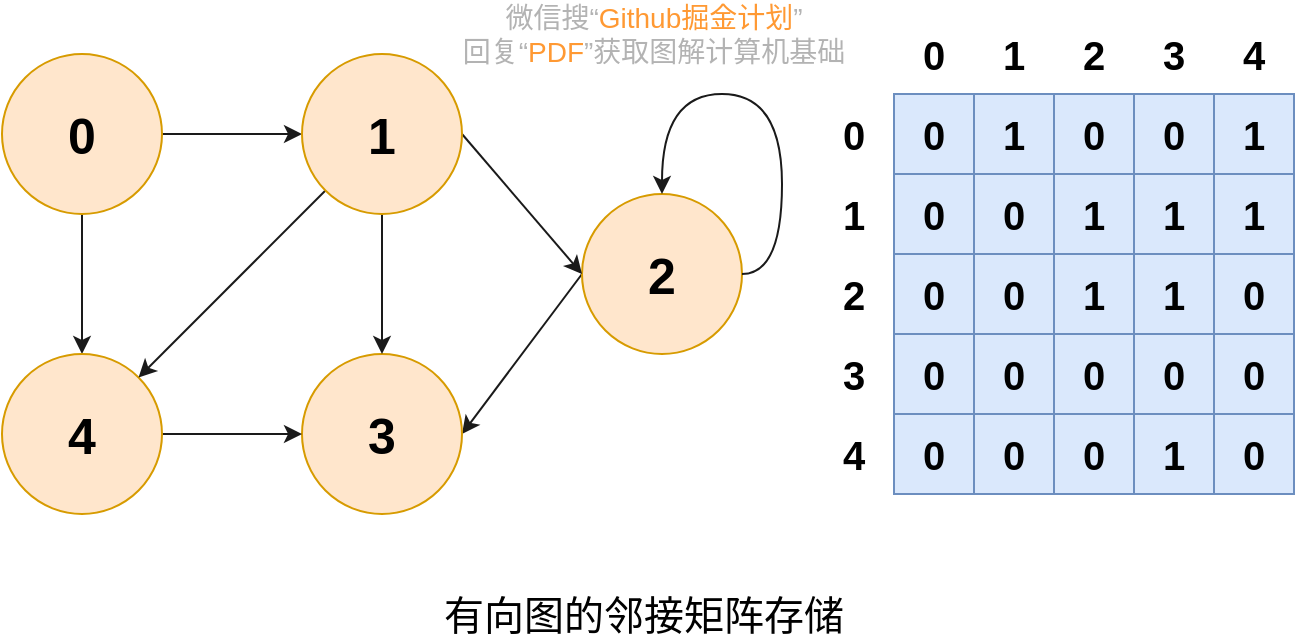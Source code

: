 <mxfile version="13.4.5" type="device"><diagram id="FzY8Ofb7lh1C4Hv9kcNF" name="Page-1"><mxGraphModel dx="1106" dy="900" grid="1" gridSize="10" guides="1" tooltips="1" connect="1" arrows="1" fold="1" page="1" pageScale="1" pageWidth="827" pageHeight="1169" math="0" shadow="0"><root><mxCell id="0"/><mxCell id="1" parent="0"/><mxCell id="yFE8g8E6p6IiuBFl-lIR-1" style="edgeStyle=orthogonalEdgeStyle;rounded=0;orthogonalLoop=1;jettySize=auto;html=1;exitX=1;exitY=0.5;exitDx=0;exitDy=0;entryX=0;entryY=0.5;entryDx=0;entryDy=0;fontSize=20;fillColor=#ffe6cc;strokeColor=#1A1A1A;" edge="1" parent="1" source="yFE8g8E6p6IiuBFl-lIR-3" target="yFE8g8E6p6IiuBFl-lIR-12"><mxGeometry relative="1" as="geometry"/></mxCell><mxCell id="yFE8g8E6p6IiuBFl-lIR-2" style="edgeStyle=orthogonalEdgeStyle;rounded=0;orthogonalLoop=1;jettySize=auto;html=1;exitX=0.5;exitY=1;exitDx=0;exitDy=0;fontSize=20;fillColor=#ffe6cc;strokeColor=#1A1A1A;" edge="1" parent="1" source="yFE8g8E6p6IiuBFl-lIR-3" target="yFE8g8E6p6IiuBFl-lIR-8"><mxGeometry relative="1" as="geometry"/></mxCell><mxCell id="yFE8g8E6p6IiuBFl-lIR-3" value="&lt;b style=&quot;font-size: 25px&quot;&gt;0&lt;/b&gt;" style="ellipse;whiteSpace=wrap;html=1;aspect=fixed;fillColor=#ffe6cc;strokeColor=#d79b00;" vertex="1" parent="1"><mxGeometry x="350" y="810" width="80" height="80" as="geometry"/></mxCell><mxCell id="yFE8g8E6p6IiuBFl-lIR-4" style="edgeStyle=none;rounded=0;orthogonalLoop=1;jettySize=auto;html=1;exitX=0;exitY=0.5;exitDx=0;exitDy=0;entryX=1;entryY=0.5;entryDx=0;entryDy=0;fontSize=20;fillColor=#ffe6cc;strokeColor=#1A1A1A;" edge="1" parent="1" source="yFE8g8E6p6IiuBFl-lIR-5" target="yFE8g8E6p6IiuBFl-lIR-6"><mxGeometry relative="1" as="geometry"/></mxCell><mxCell id="yFE8g8E6p6IiuBFl-lIR-5" value="&lt;b style=&quot;font-size: 25px&quot;&gt;2&lt;/b&gt;" style="ellipse;whiteSpace=wrap;html=1;aspect=fixed;fillColor=#ffe6cc;strokeColor=#d79b00;" vertex="1" parent="1"><mxGeometry x="640" y="880" width="80" height="80" as="geometry"/></mxCell><mxCell id="yFE8g8E6p6IiuBFl-lIR-6" value="&lt;b style=&quot;font-size: 25px&quot;&gt;3&lt;/b&gt;" style="ellipse;whiteSpace=wrap;html=1;aspect=fixed;fillColor=#ffe6cc;strokeColor=#d79b00;" vertex="1" parent="1"><mxGeometry x="500" y="960" width="80" height="80" as="geometry"/></mxCell><mxCell id="yFE8g8E6p6IiuBFl-lIR-7" style="edgeStyle=none;rounded=0;orthogonalLoop=1;jettySize=auto;html=1;exitX=1;exitY=0.5;exitDx=0;exitDy=0;entryX=0;entryY=0.5;entryDx=0;entryDy=0;fontSize=20;fillColor=#ffe6cc;strokeColor=#1A1A1A;" edge="1" parent="1" source="yFE8g8E6p6IiuBFl-lIR-8" target="yFE8g8E6p6IiuBFl-lIR-6"><mxGeometry relative="1" as="geometry"/></mxCell><mxCell id="yFE8g8E6p6IiuBFl-lIR-8" value="&lt;b style=&quot;font-size: 25px&quot;&gt;4&lt;/b&gt;" style="ellipse;whiteSpace=wrap;html=1;aspect=fixed;fillColor=#ffe6cc;strokeColor=#d79b00;" vertex="1" parent="1"><mxGeometry x="350" y="960" width="80" height="80" as="geometry"/></mxCell><mxCell id="yFE8g8E6p6IiuBFl-lIR-9" style="rounded=0;orthogonalLoop=1;jettySize=auto;html=1;exitX=0;exitY=1;exitDx=0;exitDy=0;entryX=1;entryY=0;entryDx=0;entryDy=0;fontSize=20;fillColor=#ffe6cc;strokeColor=#1A1A1A;" edge="1" parent="1" source="yFE8g8E6p6IiuBFl-lIR-12" target="yFE8g8E6p6IiuBFl-lIR-8"><mxGeometry relative="1" as="geometry"/></mxCell><mxCell id="yFE8g8E6p6IiuBFl-lIR-10" style="edgeStyle=none;rounded=0;orthogonalLoop=1;jettySize=auto;html=1;exitX=0.5;exitY=1;exitDx=0;exitDy=0;fontSize=20;fillColor=#ffe6cc;strokeColor=#1A1A1A;" edge="1" parent="1" source="yFE8g8E6p6IiuBFl-lIR-12" target="yFE8g8E6p6IiuBFl-lIR-6"><mxGeometry relative="1" as="geometry"/></mxCell><mxCell id="yFE8g8E6p6IiuBFl-lIR-11" style="edgeStyle=none;rounded=0;orthogonalLoop=1;jettySize=auto;html=1;exitX=1;exitY=0.5;exitDx=0;exitDy=0;fontSize=20;entryX=0;entryY=0.5;entryDx=0;entryDy=0;fillColor=#ffe6cc;strokeColor=#1A1A1A;" edge="1" parent="1" source="yFE8g8E6p6IiuBFl-lIR-12" target="yFE8g8E6p6IiuBFl-lIR-5"><mxGeometry relative="1" as="geometry"><mxPoint x="596" y="950" as="targetPoint"/></mxGeometry></mxCell><mxCell id="yFE8g8E6p6IiuBFl-lIR-12" value="&lt;b style=&quot;font-size: 25px&quot;&gt;1&lt;/b&gt;" style="ellipse;whiteSpace=wrap;html=1;aspect=fixed;fillColor=#ffe6cc;strokeColor=#d79b00;" vertex="1" parent="1"><mxGeometry x="500" y="810" width="80" height="80" as="geometry"/></mxCell><mxCell id="yFE8g8E6p6IiuBFl-lIR-13" value="&lt;div&gt;&lt;span style=&quot;font-size: 20px&quot;&gt;&lt;b&gt;0&lt;/b&gt;&lt;/span&gt;&lt;/div&gt;" style="text;html=1;strokeColor=none;fillColor=none;align=center;verticalAlign=middle;whiteSpace=wrap;rounded=0;" vertex="1" parent="1"><mxGeometry x="796" y="800" width="40" height="20" as="geometry"/></mxCell><mxCell id="yFE8g8E6p6IiuBFl-lIR-14" value="&lt;div&gt;&lt;span style=&quot;font-size: 20px&quot;&gt;&lt;b&gt;1&lt;/b&gt;&lt;/span&gt;&lt;/div&gt;" style="text;html=1;strokeColor=none;fillColor=none;align=center;verticalAlign=middle;whiteSpace=wrap;rounded=0;" vertex="1" parent="1"><mxGeometry x="836" y="800" width="40" height="20" as="geometry"/></mxCell><mxCell id="yFE8g8E6p6IiuBFl-lIR-15" value="&lt;div&gt;&lt;span style=&quot;font-size: 20px&quot;&gt;&lt;b&gt;2&lt;/b&gt;&lt;/span&gt;&lt;/div&gt;" style="text;html=1;strokeColor=none;fillColor=none;align=center;verticalAlign=middle;whiteSpace=wrap;rounded=0;" vertex="1" parent="1"><mxGeometry x="876" y="800" width="40" height="20" as="geometry"/></mxCell><mxCell id="yFE8g8E6p6IiuBFl-lIR-16" value="&lt;div&gt;&lt;span style=&quot;font-size: 20px&quot;&gt;&lt;b&gt;3&lt;/b&gt;&lt;/span&gt;&lt;/div&gt;" style="text;html=1;strokeColor=none;fillColor=none;align=center;verticalAlign=middle;whiteSpace=wrap;rounded=0;" vertex="1" parent="1"><mxGeometry x="916" y="800" width="40" height="20" as="geometry"/></mxCell><mxCell id="yFE8g8E6p6IiuBFl-lIR-17" value="&lt;div&gt;&lt;span style=&quot;font-size: 20px&quot;&gt;&lt;b&gt;4&lt;/b&gt;&lt;/span&gt;&lt;/div&gt;" style="text;html=1;strokeColor=none;fillColor=none;align=center;verticalAlign=middle;whiteSpace=wrap;rounded=0;" vertex="1" parent="1"><mxGeometry x="956" y="800" width="40" height="20" as="geometry"/></mxCell><mxCell id="yFE8g8E6p6IiuBFl-lIR-18" value="&lt;div&gt;&lt;span style=&quot;font-size: 20px&quot;&gt;&lt;b&gt;4&lt;/b&gt;&lt;/span&gt;&lt;/div&gt;" style="text;html=1;strokeColor=none;fillColor=none;align=center;verticalAlign=middle;whiteSpace=wrap;rounded=0;" vertex="1" parent="1"><mxGeometry x="756" y="1000" width="40" height="20" as="geometry"/></mxCell><mxCell id="yFE8g8E6p6IiuBFl-lIR-19" value="&lt;div&gt;&lt;span style=&quot;font-size: 20px&quot;&gt;&lt;b&gt;3&lt;/b&gt;&lt;/span&gt;&lt;/div&gt;" style="text;html=1;strokeColor=none;fillColor=none;align=center;verticalAlign=middle;whiteSpace=wrap;rounded=0;" vertex="1" parent="1"><mxGeometry x="756" y="960" width="40" height="20" as="geometry"/></mxCell><mxCell id="yFE8g8E6p6IiuBFl-lIR-20" value="&lt;div&gt;&lt;span style=&quot;font-size: 20px&quot;&gt;&lt;b&gt;2&lt;/b&gt;&lt;/span&gt;&lt;/div&gt;" style="text;html=1;strokeColor=none;fillColor=none;align=center;verticalAlign=middle;whiteSpace=wrap;rounded=0;" vertex="1" parent="1"><mxGeometry x="756" y="920" width="40" height="20" as="geometry"/></mxCell><mxCell id="yFE8g8E6p6IiuBFl-lIR-21" value="&lt;div&gt;&lt;span style=&quot;font-size: 20px&quot;&gt;&lt;b&gt;1&lt;/b&gt;&lt;/span&gt;&lt;/div&gt;" style="text;html=1;strokeColor=none;fillColor=none;align=center;verticalAlign=middle;whiteSpace=wrap;rounded=0;" vertex="1" parent="1"><mxGeometry x="756" y="880" width="40" height="20" as="geometry"/></mxCell><mxCell id="yFE8g8E6p6IiuBFl-lIR-22" value="&lt;div&gt;&lt;span style=&quot;font-size: 20px&quot;&gt;&lt;b&gt;0&lt;/b&gt;&lt;/span&gt;&lt;/div&gt;" style="text;html=1;strokeColor=none;fillColor=none;align=center;verticalAlign=middle;whiteSpace=wrap;rounded=0;" vertex="1" parent="1"><mxGeometry x="756" y="840" width="40" height="20" as="geometry"/></mxCell><mxCell id="yFE8g8E6p6IiuBFl-lIR-23" value="有向图的邻接矩阵存储" style="text;html=1;strokeColor=none;fillColor=none;align=center;verticalAlign=middle;whiteSpace=wrap;rounded=0;fontSize=20;" vertex="1" parent="1"><mxGeometry x="556" y="1080" width="230" height="20" as="geometry"/></mxCell><mxCell id="yFE8g8E6p6IiuBFl-lIR-24" style="edgeStyle=orthogonalEdgeStyle;rounded=0;orthogonalLoop=1;jettySize=auto;html=1;exitX=1;exitY=0.5;exitDx=0;exitDy=0;entryX=0.5;entryY=0;entryDx=0;entryDy=0;fontSize=20;curved=1;fillColor=#ffe6cc;strokeColor=#1A1A1A;" edge="1" parent="1" source="yFE8g8E6p6IiuBFl-lIR-5" target="yFE8g8E6p6IiuBFl-lIR-5"><mxGeometry relative="1" as="geometry"><Array as="points"><mxPoint x="740" y="920"/><mxPoint x="740" y="830"/><mxPoint x="680" y="830"/></Array></mxGeometry></mxCell><mxCell id="yFE8g8E6p6IiuBFl-lIR-25" value="" style="shape=table;html=1;whiteSpace=wrap;startSize=0;container=1;collapsible=0;childLayout=tableLayout;fontSize=20;fontStyle=1;fillColor=#dae8fc;strokeColor=#6c8ebf;" vertex="1" parent="1"><mxGeometry x="796" y="830" width="200" height="200" as="geometry"/></mxCell><mxCell id="yFE8g8E6p6IiuBFl-lIR-26" value="" style="shape=partialRectangle;html=1;whiteSpace=wrap;collapsible=0;dropTarget=0;pointerEvents=0;fillColor=none;top=0;left=0;bottom=0;right=0;points=[[0,0.5],[1,0.5]];portConstraint=eastwest;fontSize=20;fontStyle=1" vertex="1" parent="yFE8g8E6p6IiuBFl-lIR-25"><mxGeometry width="200" height="40" as="geometry"/></mxCell><mxCell id="yFE8g8E6p6IiuBFl-lIR-27" value="0" style="shape=partialRectangle;html=1;whiteSpace=wrap;connectable=0;overflow=hidden;fillColor=none;top=0;left=0;bottom=0;right=0;fontSize=20;fontStyle=1" vertex="1" parent="yFE8g8E6p6IiuBFl-lIR-26"><mxGeometry width="40" height="40" as="geometry"/></mxCell><mxCell id="yFE8g8E6p6IiuBFl-lIR-28" value="1" style="shape=partialRectangle;html=1;whiteSpace=wrap;connectable=0;overflow=hidden;fillColor=none;top=0;left=0;bottom=0;right=0;fontSize=20;fontStyle=1" vertex="1" parent="yFE8g8E6p6IiuBFl-lIR-26"><mxGeometry x="40" width="40" height="40" as="geometry"/></mxCell><mxCell id="yFE8g8E6p6IiuBFl-lIR-29" value="0" style="shape=partialRectangle;html=1;whiteSpace=wrap;connectable=0;overflow=hidden;fillColor=none;top=0;left=0;bottom=0;right=0;fontSize=20;fontStyle=1" vertex="1" parent="yFE8g8E6p6IiuBFl-lIR-26"><mxGeometry x="80" width="40" height="40" as="geometry"/></mxCell><mxCell id="yFE8g8E6p6IiuBFl-lIR-30" value="0" style="shape=partialRectangle;html=1;whiteSpace=wrap;connectable=0;overflow=hidden;fillColor=none;top=0;left=0;bottom=0;right=0;fontSize=20;fontStyle=1" vertex="1" parent="yFE8g8E6p6IiuBFl-lIR-26"><mxGeometry x="120" width="40" height="40" as="geometry"/></mxCell><mxCell id="yFE8g8E6p6IiuBFl-lIR-31" value="1" style="shape=partialRectangle;html=1;whiteSpace=wrap;connectable=0;overflow=hidden;fillColor=none;top=0;left=0;bottom=0;right=0;fontSize=20;fontStyle=1" vertex="1" parent="yFE8g8E6p6IiuBFl-lIR-26"><mxGeometry x="160" width="40" height="40" as="geometry"/></mxCell><mxCell id="yFE8g8E6p6IiuBFl-lIR-32" value="" style="shape=partialRectangle;html=1;whiteSpace=wrap;collapsible=0;dropTarget=0;pointerEvents=0;fillColor=none;top=0;left=0;bottom=0;right=0;points=[[0,0.5],[1,0.5]];portConstraint=eastwest;fontSize=20;fontStyle=1" vertex="1" parent="yFE8g8E6p6IiuBFl-lIR-25"><mxGeometry y="40" width="200" height="40" as="geometry"/></mxCell><mxCell id="yFE8g8E6p6IiuBFl-lIR-33" value="0" style="shape=partialRectangle;html=1;whiteSpace=wrap;connectable=0;overflow=hidden;fillColor=none;top=0;left=0;bottom=0;right=0;fontSize=20;fontStyle=1" vertex="1" parent="yFE8g8E6p6IiuBFl-lIR-32"><mxGeometry width="40" height="40" as="geometry"/></mxCell><mxCell id="yFE8g8E6p6IiuBFl-lIR-34" value="0" style="shape=partialRectangle;html=1;whiteSpace=wrap;connectable=0;overflow=hidden;fillColor=none;top=0;left=0;bottom=0;right=0;fontSize=20;fontStyle=1" vertex="1" parent="yFE8g8E6p6IiuBFl-lIR-32"><mxGeometry x="40" width="40" height="40" as="geometry"/></mxCell><mxCell id="yFE8g8E6p6IiuBFl-lIR-35" value="1" style="shape=partialRectangle;html=1;whiteSpace=wrap;connectable=0;overflow=hidden;fillColor=none;top=0;left=0;bottom=0;right=0;fontSize=20;fontStyle=1" vertex="1" parent="yFE8g8E6p6IiuBFl-lIR-32"><mxGeometry x="80" width="40" height="40" as="geometry"/></mxCell><mxCell id="yFE8g8E6p6IiuBFl-lIR-36" value="1" style="shape=partialRectangle;html=1;whiteSpace=wrap;connectable=0;overflow=hidden;fillColor=none;top=0;left=0;bottom=0;right=0;fontSize=20;fontStyle=1" vertex="1" parent="yFE8g8E6p6IiuBFl-lIR-32"><mxGeometry x="120" width="40" height="40" as="geometry"/></mxCell><mxCell id="yFE8g8E6p6IiuBFl-lIR-37" value="1" style="shape=partialRectangle;html=1;whiteSpace=wrap;connectable=0;overflow=hidden;fillColor=none;top=0;left=0;bottom=0;right=0;fontSize=20;fontStyle=1" vertex="1" parent="yFE8g8E6p6IiuBFl-lIR-32"><mxGeometry x="160" width="40" height="40" as="geometry"/></mxCell><mxCell id="yFE8g8E6p6IiuBFl-lIR-38" value="" style="shape=partialRectangle;html=1;whiteSpace=wrap;collapsible=0;dropTarget=0;pointerEvents=0;fillColor=none;top=0;left=0;bottom=0;right=0;points=[[0,0.5],[1,0.5]];portConstraint=eastwest;fontSize=20;fontStyle=1" vertex="1" parent="yFE8g8E6p6IiuBFl-lIR-25"><mxGeometry y="80" width="200" height="40" as="geometry"/></mxCell><mxCell id="yFE8g8E6p6IiuBFl-lIR-39" value="0" style="shape=partialRectangle;html=1;whiteSpace=wrap;connectable=0;overflow=hidden;fillColor=none;top=0;left=0;bottom=0;right=0;fontSize=20;fontStyle=1" vertex="1" parent="yFE8g8E6p6IiuBFl-lIR-38"><mxGeometry width="40" height="40" as="geometry"/></mxCell><mxCell id="yFE8g8E6p6IiuBFl-lIR-40" value="0" style="shape=partialRectangle;html=1;whiteSpace=wrap;connectable=0;overflow=hidden;fillColor=none;top=0;left=0;bottom=0;right=0;fontSize=20;fontStyle=1" vertex="1" parent="yFE8g8E6p6IiuBFl-lIR-38"><mxGeometry x="40" width="40" height="40" as="geometry"/></mxCell><mxCell id="yFE8g8E6p6IiuBFl-lIR-41" value="1" style="shape=partialRectangle;html=1;whiteSpace=wrap;connectable=0;overflow=hidden;fillColor=none;top=0;left=0;bottom=0;right=0;fontSize=20;fontStyle=1" vertex="1" parent="yFE8g8E6p6IiuBFl-lIR-38"><mxGeometry x="80" width="40" height="40" as="geometry"/></mxCell><mxCell id="yFE8g8E6p6IiuBFl-lIR-42" value="1" style="shape=partialRectangle;html=1;whiteSpace=wrap;connectable=0;overflow=hidden;fillColor=none;top=0;left=0;bottom=0;right=0;fontSize=20;fontStyle=1" vertex="1" parent="yFE8g8E6p6IiuBFl-lIR-38"><mxGeometry x="120" width="40" height="40" as="geometry"/></mxCell><mxCell id="yFE8g8E6p6IiuBFl-lIR-43" value="0" style="shape=partialRectangle;html=1;whiteSpace=wrap;connectable=0;overflow=hidden;fillColor=none;top=0;left=0;bottom=0;right=0;fontSize=20;fontStyle=1" vertex="1" parent="yFE8g8E6p6IiuBFl-lIR-38"><mxGeometry x="160" width="40" height="40" as="geometry"/></mxCell><mxCell id="yFE8g8E6p6IiuBFl-lIR-44" value="" style="shape=partialRectangle;html=1;whiteSpace=wrap;collapsible=0;dropTarget=0;pointerEvents=0;fillColor=none;top=0;left=0;bottom=0;right=0;points=[[0,0.5],[1,0.5]];portConstraint=eastwest;fontSize=20;fontStyle=1" vertex="1" parent="yFE8g8E6p6IiuBFl-lIR-25"><mxGeometry y="120" width="200" height="40" as="geometry"/></mxCell><mxCell id="yFE8g8E6p6IiuBFl-lIR-45" value="0" style="shape=partialRectangle;html=1;whiteSpace=wrap;connectable=0;overflow=hidden;fillColor=none;top=0;left=0;bottom=0;right=0;fontSize=20;fontStyle=1" vertex="1" parent="yFE8g8E6p6IiuBFl-lIR-44"><mxGeometry width="40" height="40" as="geometry"/></mxCell><mxCell id="yFE8g8E6p6IiuBFl-lIR-46" value="0" style="shape=partialRectangle;html=1;whiteSpace=wrap;connectable=0;overflow=hidden;fillColor=none;top=0;left=0;bottom=0;right=0;fontSize=20;fontStyle=1" vertex="1" parent="yFE8g8E6p6IiuBFl-lIR-44"><mxGeometry x="40" width="40" height="40" as="geometry"/></mxCell><mxCell id="yFE8g8E6p6IiuBFl-lIR-47" value="0" style="shape=partialRectangle;html=1;whiteSpace=wrap;connectable=0;overflow=hidden;fillColor=none;top=0;left=0;bottom=0;right=0;fontSize=20;fontStyle=1" vertex="1" parent="yFE8g8E6p6IiuBFl-lIR-44"><mxGeometry x="80" width="40" height="40" as="geometry"/></mxCell><mxCell id="yFE8g8E6p6IiuBFl-lIR-48" value="0" style="shape=partialRectangle;html=1;whiteSpace=wrap;connectable=0;overflow=hidden;fillColor=none;top=0;left=0;bottom=0;right=0;fontSize=20;fontStyle=1" vertex="1" parent="yFE8g8E6p6IiuBFl-lIR-44"><mxGeometry x="120" width="40" height="40" as="geometry"/></mxCell><mxCell id="yFE8g8E6p6IiuBFl-lIR-49" value="0" style="shape=partialRectangle;html=1;whiteSpace=wrap;connectable=0;overflow=hidden;fillColor=none;top=0;left=0;bottom=0;right=0;fontSize=20;fontStyle=1" vertex="1" parent="yFE8g8E6p6IiuBFl-lIR-44"><mxGeometry x="160" width="40" height="40" as="geometry"/></mxCell><mxCell id="yFE8g8E6p6IiuBFl-lIR-50" value="" style="shape=partialRectangle;html=1;whiteSpace=wrap;collapsible=0;dropTarget=0;pointerEvents=0;fillColor=none;top=0;left=0;bottom=0;right=0;points=[[0,0.5],[1,0.5]];portConstraint=eastwest;fontSize=20;fontStyle=1" vertex="1" parent="yFE8g8E6p6IiuBFl-lIR-25"><mxGeometry y="160" width="200" height="40" as="geometry"/></mxCell><mxCell id="yFE8g8E6p6IiuBFl-lIR-51" value="0" style="shape=partialRectangle;html=1;whiteSpace=wrap;connectable=0;overflow=hidden;fillColor=none;top=0;left=0;bottom=0;right=0;fontSize=20;fontStyle=1" vertex="1" parent="yFE8g8E6p6IiuBFl-lIR-50"><mxGeometry width="40" height="40" as="geometry"/></mxCell><mxCell id="yFE8g8E6p6IiuBFl-lIR-52" value="0" style="shape=partialRectangle;html=1;whiteSpace=wrap;connectable=0;overflow=hidden;fillColor=none;top=0;left=0;bottom=0;right=0;fontSize=20;fontStyle=1" vertex="1" parent="yFE8g8E6p6IiuBFl-lIR-50"><mxGeometry x="40" width="40" height="40" as="geometry"/></mxCell><mxCell id="yFE8g8E6p6IiuBFl-lIR-53" value="0" style="shape=partialRectangle;html=1;whiteSpace=wrap;connectable=0;overflow=hidden;fillColor=none;top=0;left=0;bottom=0;right=0;fontSize=20;fontStyle=1" vertex="1" parent="yFE8g8E6p6IiuBFl-lIR-50"><mxGeometry x="80" width="40" height="40" as="geometry"/></mxCell><mxCell id="yFE8g8E6p6IiuBFl-lIR-54" value="1" style="shape=partialRectangle;html=1;whiteSpace=wrap;connectable=0;overflow=hidden;fillColor=none;top=0;left=0;bottom=0;right=0;fontSize=20;fontStyle=1" vertex="1" parent="yFE8g8E6p6IiuBFl-lIR-50"><mxGeometry x="120" width="40" height="40" as="geometry"/></mxCell><mxCell id="yFE8g8E6p6IiuBFl-lIR-55" value="0" style="shape=partialRectangle;html=1;whiteSpace=wrap;connectable=0;overflow=hidden;fillColor=none;top=0;left=0;bottom=0;right=0;fontSize=20;fontStyle=1" vertex="1" parent="yFE8g8E6p6IiuBFl-lIR-50"><mxGeometry x="160" width="40" height="40" as="geometry"/></mxCell><mxCell id="yFE8g8E6p6IiuBFl-lIR-56" value="微信搜“&lt;font color=&quot;#ff9933&quot;&gt;Github掘金计划&lt;/font&gt;”&lt;br style=&quot;font-size: 14px&quot;&gt;回复“&lt;font color=&quot;#ff9933&quot;&gt;PDF&lt;/font&gt;”获取图解计算机基础" style="text;html=1;strokeColor=none;fillColor=none;align=center;verticalAlign=middle;whiteSpace=wrap;rounded=0;labelBackgroundColor=none;fontSize=14;fontColor=#B3B3B3;" vertex="1" parent="1"><mxGeometry x="566" y="790" width="220" height="20" as="geometry"/></mxCell></root></mxGraphModel></diagram></mxfile>